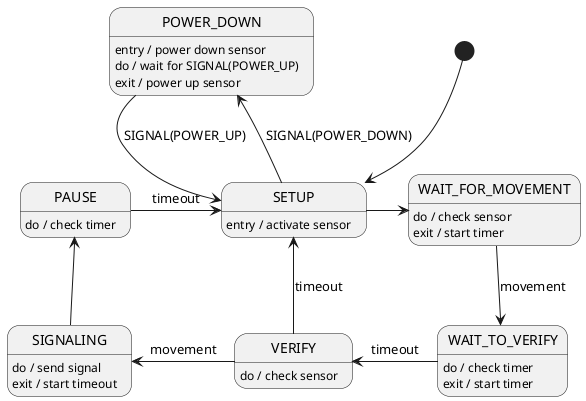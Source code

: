 @startuml movement_detection_state_machine

'***************************************************************************

skinparam monochrome true
' skinparam linetype ortho

'***************************************************************************

' folder "state: RPi-Control - Movement-Detection - State-Machine" 

'***************************************************************************

[*] --> SETUP
SETUP : entry / activate sensor

SETUP -right-> WAIT_FOR_MOVEMENT
WAIT_FOR_MOVEMENT : do / check sensor
WAIT_FOR_MOVEMENT : exit / start timer

WAIT_FOR_MOVEMENT -down-> WAIT_TO_VERIFY : movement
WAIT_TO_VERIFY : do / check timer
WAIT_TO_VERIFY : exit / start timer
WAIT_TO_VERIFY -left-> VERIFY : timeout

VERIFY : do / check sensor
VERIFY -left-> SETUP : timeout

VERIFY -left-> SIGNALING : movement
SIGNALING : do / send signal
SIGNALING : exit / start timeout
SIGNALING -up-> PAUSE

PAUSE -right-> SETUP : timeout
PAUSE : do / check timer

SETUP -up-> POWER_DOWN : SIGNAL(POWER_DOWN)
POWER_DOWN : entry / power down sensor
POWER_DOWN : do / wait for SIGNAL(POWER_UP)
POWER_DOWN : exit / power up sensor
POWER_DOWN --> SETUP : SIGNAL(POWER_UP)

'***************************************************************************

@enduml
